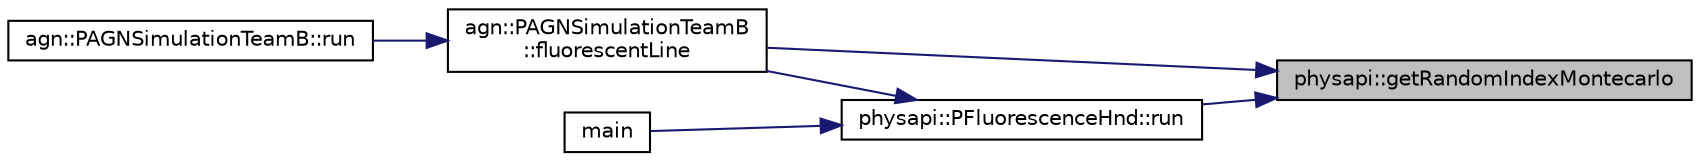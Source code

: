 digraph "physapi::getRandomIndexMontecarlo"
{
 // LATEX_PDF_SIZE
  edge [fontname="Helvetica",fontsize="10",labelfontname="Helvetica",labelfontsize="10"];
  node [fontname="Helvetica",fontsize="10",shape=record];
  rankdir="RL";
  Node1 [label="physapi::getRandomIndexMontecarlo",height=0.2,width=0.4,color="black", fillcolor="grey75", style="filled", fontcolor="black",tooltip="Get a Random Index of a sequence of probabilities using a Montecarlo approach."];
  Node1 -> Node2 [dir="back",color="midnightblue",fontsize="10",style="solid"];
  Node2 [label="agn::PAGNSimulationTeamB\l::fluorescentLine",height=0.2,width=0.4,color="black", fillcolor="white", style="filled",URL="$classagn_1_1_p_a_g_n_simulation_team_b.html#aa0e6e373f0c9da6e3b223a0a2757f43d",tooltip=" "];
  Node2 -> Node3 [dir="back",color="midnightblue",fontsize="10",style="solid"];
  Node3 [label="agn::PAGNSimulationTeamB::run",height=0.2,width=0.4,color="black", fillcolor="white", style="filled",URL="$classagn_1_1_p_a_g_n_simulation_team_b.html#ac731744118677ec55c1f0bd457b3e2ce",tooltip=" "];
  Node1 -> Node4 [dir="back",color="midnightblue",fontsize="10",style="solid"];
  Node4 [label="physapi::PFluorescenceHnd::run",height=0.2,width=0.4,color="black", fillcolor="white", style="filled",URL="$classphysapi_1_1_p_fluorescence_hnd.html#abcf13691f2fffbdc987c9a4a178b33aa",tooltip="Simulate fluorescence."];
  Node4 -> Node2 [dir="back",color="midnightblue",fontsize="10",style="solid"];
  Node4 -> Node5 [dir="back",color="midnightblue",fontsize="10",style="solid"];
  Node5 [label="main",height=0.2,width=0.4,color="black", fillcolor="white", style="filled",URL="$fluorescence_example_8txt.html#ae66f6b31b5ad750f1fe042a706a4e3d4",tooltip=" "];
}
